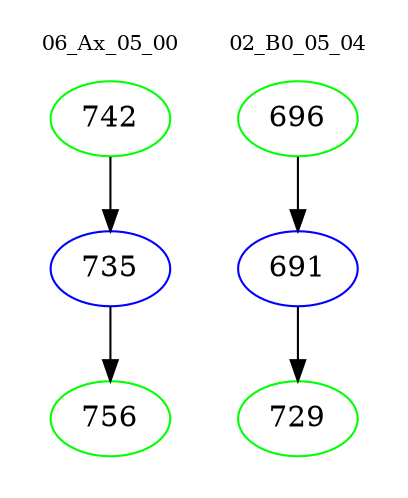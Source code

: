 digraph{
subgraph cluster_0 {
color = white
label = "06_Ax_05_00";
fontsize=10;
T0_742 [label="742", color="green"]
T0_742 -> T0_735 [color="black"]
T0_735 [label="735", color="blue"]
T0_735 -> T0_756 [color="black"]
T0_756 [label="756", color="green"]
}
subgraph cluster_1 {
color = white
label = "02_B0_05_04";
fontsize=10;
T1_696 [label="696", color="green"]
T1_696 -> T1_691 [color="black"]
T1_691 [label="691", color="blue"]
T1_691 -> T1_729 [color="black"]
T1_729 [label="729", color="green"]
}
}
